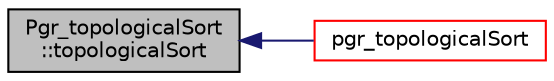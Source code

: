 digraph "Pgr_topologicalSort::topologicalSort"
{
  edge [fontname="Helvetica",fontsize="10",labelfontname="Helvetica",labelfontsize="10"];
  node [fontname="Helvetica",fontsize="10",shape=record];
  rankdir="LR";
  Node9 [label="Pgr_topologicalSort\l::topologicalSort",height=0.2,width=0.4,color="black", fillcolor="grey75", style="filled", fontcolor="black"];
  Node9 -> Node10 [dir="back",color="midnightblue",fontsize="10",style="solid",fontname="Helvetica"];
  Node10 [label="pgr_topologicalSort",height=0.2,width=0.4,color="red", fillcolor="white", style="filled",URL="$topologicalSort__driver_8cpp.html#a7b7a864874be9b88aed76091197f7f97"];
}
